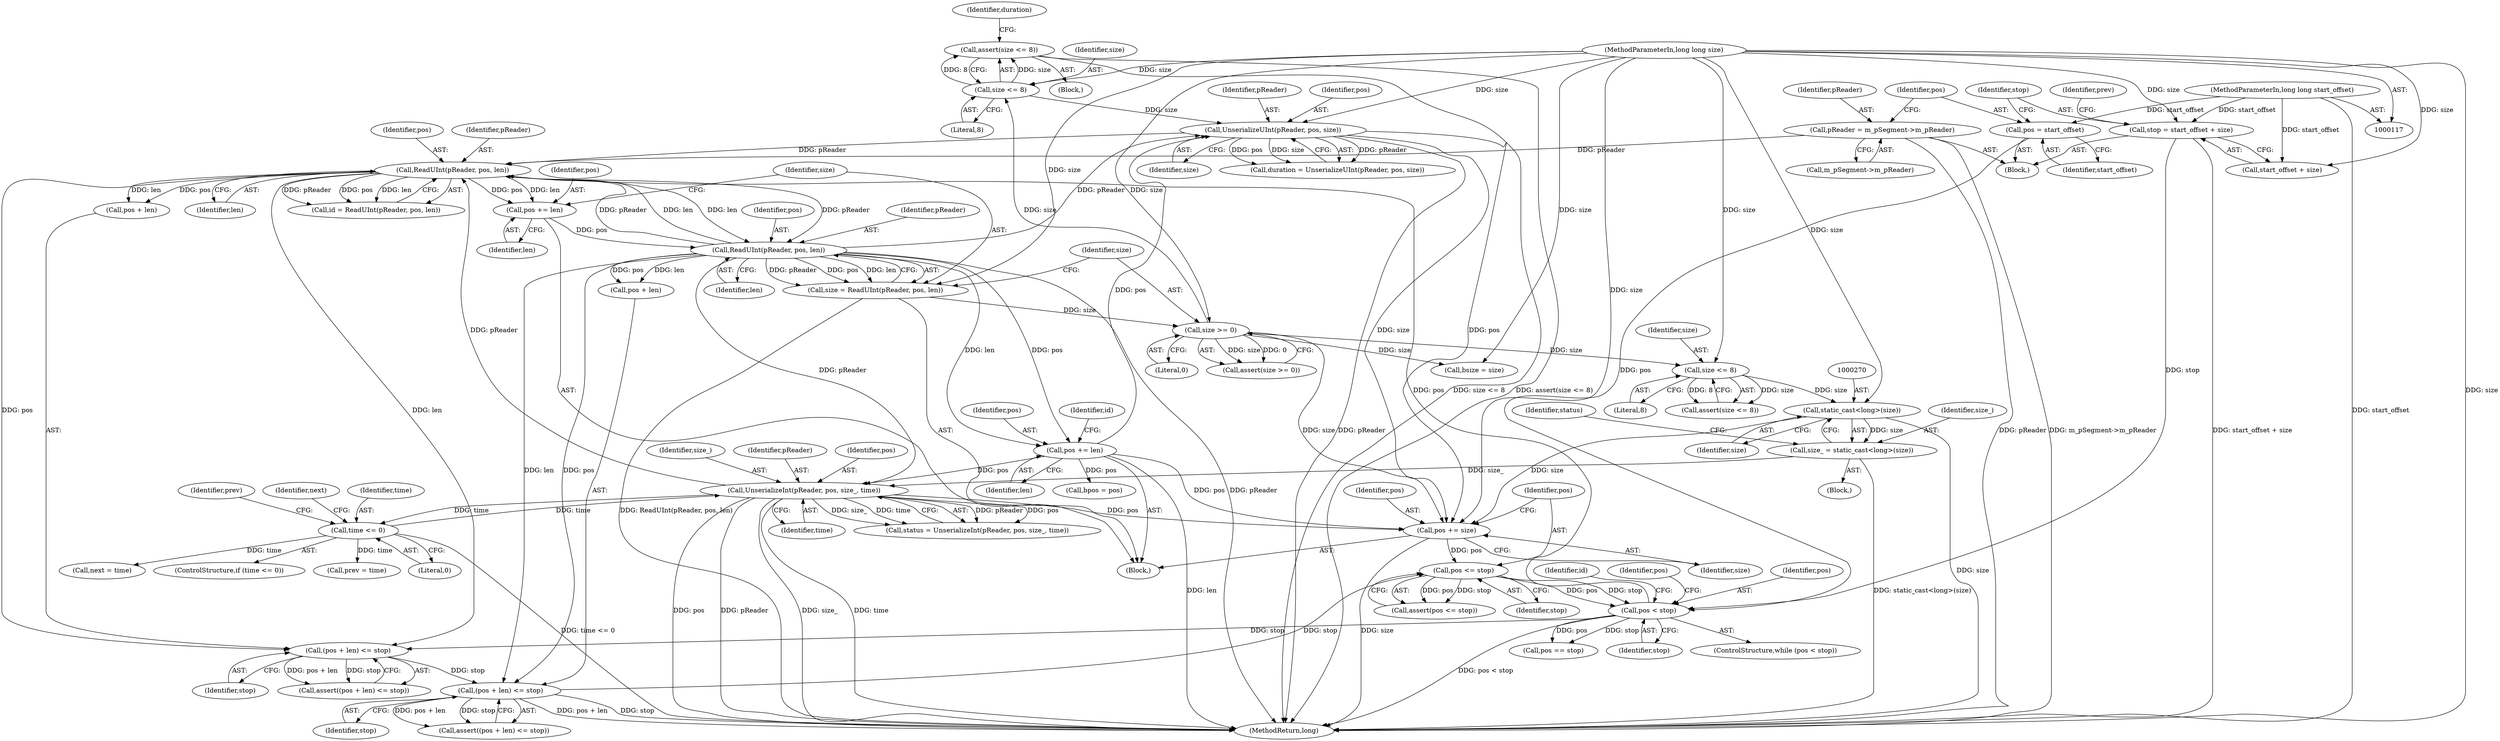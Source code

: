 digraph "1_Android_04839626ed859623901ebd3a5fd483982186b59d_20@API" {
"1000242" [label="(Call,assert(size <= 8))"];
"1000243" [label="(Call,size <= 8)"];
"1000208" [label="(Call,size >= 0)"];
"1000201" [label="(Call,size = ReadUInt(pReader, pos, len))"];
"1000203" [label="(Call,ReadUInt(pReader, pos, len))"];
"1000183" [label="(Call,ReadUInt(pReader, pos, len))"];
"1000276" [label="(Call,UnserializeInt(pReader, pos, size_, time))"];
"1000217" [label="(Call,pos += len)"];
"1000267" [label="(Call,size_ = static_cast<long>(size))"];
"1000269" [label="(Call,static_cast<long>(size))"];
"1000263" [label="(Call,size <= 8)"];
"1000119" [label="(MethodParameterIn,long long size)"];
"1000293" [label="(Call,time <= 0)"];
"1000136" [label="(Call,pReader = m_pSegment->m_pReader)"];
"1000248" [label="(Call,UnserializeUInt(pReader, pos, size))"];
"1000175" [label="(Call,pos < stop)"];
"1000142" [label="(Call,pos = start_offset)"];
"1000118" [label="(MethodParameterIn,long long start_offset)"];
"1000307" [label="(Call,pos <= stop)"];
"1000303" [label="(Call,pos += size)"];
"1000212" [label="(Call,(pos + len) <= stop)"];
"1000192" [label="(Call,(pos + len) <= stop)"];
"1000146" [label="(Call,stop = start_offset + size)"];
"1000197" [label="(Call,pos += len)"];
"1000147" [label="(Identifier,stop)"];
"1000203" [label="(Call,ReadUInt(pReader, pos, len))"];
"1000312" [label="(Identifier,pos)"];
"1000246" [label="(Call,duration = UnserializeUInt(pReader, pos, size))"];
"1000248" [label="(Call,UnserializeUInt(pReader, pos, size))"];
"1000142" [label="(Call,pos = start_offset)"];
"1000292" [label="(ControlStructure,if (time <= 0))"];
"1000296" [label="(Call,prev = time)"];
"1000262" [label="(Call,assert(size <= 8))"];
"1000204" [label="(Identifier,pReader)"];
"1000192" [label="(Call,(pos + len) <= stop)"];
"1000213" [label="(Call,pos + len)"];
"1000243" [label="(Call,size <= 8)"];
"1000280" [label="(Identifier,time)"];
"1000309" [label="(Identifier,stop)"];
"1000245" [label="(Literal,8)"];
"1000263" [label="(Call,size <= 8)"];
"1000271" [label="(Identifier,size)"];
"1000276" [label="(Call,UnserializeInt(pReader, pos, size_, time))"];
"1000269" [label="(Call,static_cast<long>(size))"];
"1000268" [label="(Identifier,size_)"];
"1000295" [label="(Literal,0)"];
"1000196" [label="(Identifier,stop)"];
"1000136" [label="(Call,pReader = m_pSegment->m_pReader)"];
"1000183" [label="(Call,ReadUInt(pReader, pos, len))"];
"1000176" [label="(Identifier,pos)"];
"1000206" [label="(Identifier,len)"];
"1000300" [label="(Call,next = time)"];
"1000207" [label="(Call,assert(size >= 0))"];
"1000138" [label="(Call,m_pSegment->m_pReader)"];
"1000277" [label="(Identifier,pReader)"];
"1000244" [label="(Identifier,size)"];
"1000305" [label="(Identifier,size)"];
"1000251" [label="(Identifier,size)"];
"1000153" [label="(Identifier,prev)"];
"1000279" [label="(Identifier,size_)"];
"1000144" [label="(Identifier,start_offset)"];
"1000199" [label="(Identifier,len)"];
"1000119" [label="(MethodParameterIn,long long size)"];
"1000230" [label="(Call,bpos = pos)"];
"1000177" [label="(Identifier,stop)"];
"1000307" [label="(Call,pos <= stop)"];
"1000217" [label="(Call,pos += len)"];
"1000249" [label="(Identifier,pReader)"];
"1000303" [label="(Call,pos += size)"];
"1000181" [label="(Call,id = ReadUInt(pReader, pos, len))"];
"1000267" [label="(Call,size_ = static_cast<long>(size))"];
"1000174" [label="(ControlStructure,while (pos < stop))"];
"1000218" [label="(Identifier,pos)"];
"1000191" [label="(Call,assert((pos + len) <= stop))"];
"1000210" [label="(Literal,0)"];
"1000219" [label="(Identifier,len)"];
"1000202" [label="(Identifier,size)"];
"1000137" [label="(Identifier,pReader)"];
"1000175" [label="(Call,pos < stop)"];
"1000148" [label="(Call,start_offset + size)"];
"1000250" [label="(Identifier,pos)"];
"1000297" [label="(Identifier,prev)"];
"1000222" [label="(Identifier,id)"];
"1000301" [label="(Identifier,next)"];
"1000198" [label="(Identifier,pos)"];
"1000184" [label="(Identifier,pReader)"];
"1000146" [label="(Call,stop = start_offset + size)"];
"1000208" [label="(Call,size >= 0)"];
"1000182" [label="(Identifier,id)"];
"1000211" [label="(Call,assert((pos + len) <= stop))"];
"1000306" [label="(Call,assert(pos <= stop))"];
"1000209" [label="(Identifier,size)"];
"1000121" [label="(Block,)"];
"1000118" [label="(MethodParameterIn,long long start_offset)"];
"1000275" [label="(Identifier,status)"];
"1000193" [label="(Call,pos + len)"];
"1000186" [label="(Identifier,len)"];
"1000197" [label="(Call,pos += len)"];
"1000264" [label="(Identifier,size)"];
"1000178" [label="(Block,)"];
"1000205" [label="(Identifier,pos)"];
"1000278" [label="(Identifier,pos)"];
"1000216" [label="(Identifier,stop)"];
"1000233" [label="(Call,bsize = size)"];
"1000143" [label="(Identifier,pos)"];
"1000379" [label="(MethodReturn,long)"];
"1000185" [label="(Identifier,pos)"];
"1000242" [label="(Call,assert(size <= 8))"];
"1000201" [label="(Call,size = ReadUInt(pReader, pos, len))"];
"1000265" [label="(Literal,8)"];
"1000241" [label="(Block,)"];
"1000274" [label="(Call,status = UnserializeInt(pReader, pos, size_, time))"];
"1000294" [label="(Identifier,time)"];
"1000293" [label="(Call,time <= 0)"];
"1000212" [label="(Call,(pos + len) <= stop)"];
"1000308" [label="(Identifier,pos)"];
"1000304" [label="(Identifier,pos)"];
"1000261" [label="(Block,)"];
"1000247" [label="(Identifier,duration)"];
"1000311" [label="(Call,pos == stop)"];
"1000242" -> "1000241"  [label="AST: "];
"1000242" -> "1000243"  [label="CFG: "];
"1000243" -> "1000242"  [label="AST: "];
"1000247" -> "1000242"  [label="CFG: "];
"1000242" -> "1000379"  [label="DDG: assert(size <= 8)"];
"1000242" -> "1000379"  [label="DDG: size <= 8"];
"1000243" -> "1000242"  [label="DDG: size"];
"1000243" -> "1000242"  [label="DDG: 8"];
"1000243" -> "1000245"  [label="CFG: "];
"1000244" -> "1000243"  [label="AST: "];
"1000245" -> "1000243"  [label="AST: "];
"1000208" -> "1000243"  [label="DDG: size"];
"1000119" -> "1000243"  [label="DDG: size"];
"1000243" -> "1000248"  [label="DDG: size"];
"1000208" -> "1000207"  [label="AST: "];
"1000208" -> "1000210"  [label="CFG: "];
"1000209" -> "1000208"  [label="AST: "];
"1000210" -> "1000208"  [label="AST: "];
"1000207" -> "1000208"  [label="CFG: "];
"1000208" -> "1000207"  [label="DDG: size"];
"1000208" -> "1000207"  [label="DDG: 0"];
"1000201" -> "1000208"  [label="DDG: size"];
"1000119" -> "1000208"  [label="DDG: size"];
"1000208" -> "1000233"  [label="DDG: size"];
"1000208" -> "1000263"  [label="DDG: size"];
"1000208" -> "1000303"  [label="DDG: size"];
"1000201" -> "1000178"  [label="AST: "];
"1000201" -> "1000203"  [label="CFG: "];
"1000202" -> "1000201"  [label="AST: "];
"1000203" -> "1000201"  [label="AST: "];
"1000209" -> "1000201"  [label="CFG: "];
"1000201" -> "1000379"  [label="DDG: ReadUInt(pReader, pos, len)"];
"1000203" -> "1000201"  [label="DDG: pReader"];
"1000203" -> "1000201"  [label="DDG: pos"];
"1000203" -> "1000201"  [label="DDG: len"];
"1000119" -> "1000201"  [label="DDG: size"];
"1000203" -> "1000206"  [label="CFG: "];
"1000204" -> "1000203"  [label="AST: "];
"1000205" -> "1000203"  [label="AST: "];
"1000206" -> "1000203"  [label="AST: "];
"1000203" -> "1000379"  [label="DDG: pReader"];
"1000203" -> "1000183"  [label="DDG: pReader"];
"1000203" -> "1000183"  [label="DDG: len"];
"1000183" -> "1000203"  [label="DDG: pReader"];
"1000183" -> "1000203"  [label="DDG: len"];
"1000197" -> "1000203"  [label="DDG: pos"];
"1000203" -> "1000212"  [label="DDG: pos"];
"1000203" -> "1000212"  [label="DDG: len"];
"1000203" -> "1000213"  [label="DDG: pos"];
"1000203" -> "1000213"  [label="DDG: len"];
"1000203" -> "1000217"  [label="DDG: len"];
"1000203" -> "1000217"  [label="DDG: pos"];
"1000203" -> "1000248"  [label="DDG: pReader"];
"1000203" -> "1000276"  [label="DDG: pReader"];
"1000183" -> "1000181"  [label="AST: "];
"1000183" -> "1000186"  [label="CFG: "];
"1000184" -> "1000183"  [label="AST: "];
"1000185" -> "1000183"  [label="AST: "];
"1000186" -> "1000183"  [label="AST: "];
"1000181" -> "1000183"  [label="CFG: "];
"1000183" -> "1000181"  [label="DDG: pReader"];
"1000183" -> "1000181"  [label="DDG: pos"];
"1000183" -> "1000181"  [label="DDG: len"];
"1000276" -> "1000183"  [label="DDG: pReader"];
"1000136" -> "1000183"  [label="DDG: pReader"];
"1000248" -> "1000183"  [label="DDG: pReader"];
"1000175" -> "1000183"  [label="DDG: pos"];
"1000183" -> "1000192"  [label="DDG: pos"];
"1000183" -> "1000192"  [label="DDG: len"];
"1000183" -> "1000193"  [label="DDG: pos"];
"1000183" -> "1000193"  [label="DDG: len"];
"1000183" -> "1000197"  [label="DDG: len"];
"1000183" -> "1000197"  [label="DDG: pos"];
"1000276" -> "1000274"  [label="AST: "];
"1000276" -> "1000280"  [label="CFG: "];
"1000277" -> "1000276"  [label="AST: "];
"1000278" -> "1000276"  [label="AST: "];
"1000279" -> "1000276"  [label="AST: "];
"1000280" -> "1000276"  [label="AST: "];
"1000274" -> "1000276"  [label="CFG: "];
"1000276" -> "1000379"  [label="DDG: time"];
"1000276" -> "1000379"  [label="DDG: pos"];
"1000276" -> "1000379"  [label="DDG: pReader"];
"1000276" -> "1000379"  [label="DDG: size_"];
"1000276" -> "1000274"  [label="DDG: pReader"];
"1000276" -> "1000274"  [label="DDG: pos"];
"1000276" -> "1000274"  [label="DDG: size_"];
"1000276" -> "1000274"  [label="DDG: time"];
"1000217" -> "1000276"  [label="DDG: pos"];
"1000267" -> "1000276"  [label="DDG: size_"];
"1000293" -> "1000276"  [label="DDG: time"];
"1000276" -> "1000293"  [label="DDG: time"];
"1000276" -> "1000303"  [label="DDG: pos"];
"1000217" -> "1000178"  [label="AST: "];
"1000217" -> "1000219"  [label="CFG: "];
"1000218" -> "1000217"  [label="AST: "];
"1000219" -> "1000217"  [label="AST: "];
"1000222" -> "1000217"  [label="CFG: "];
"1000217" -> "1000379"  [label="DDG: len"];
"1000217" -> "1000230"  [label="DDG: pos"];
"1000217" -> "1000248"  [label="DDG: pos"];
"1000217" -> "1000303"  [label="DDG: pos"];
"1000267" -> "1000261"  [label="AST: "];
"1000267" -> "1000269"  [label="CFG: "];
"1000268" -> "1000267"  [label="AST: "];
"1000269" -> "1000267"  [label="AST: "];
"1000275" -> "1000267"  [label="CFG: "];
"1000267" -> "1000379"  [label="DDG: static_cast<long>(size)"];
"1000269" -> "1000267"  [label="DDG: size"];
"1000269" -> "1000271"  [label="CFG: "];
"1000270" -> "1000269"  [label="AST: "];
"1000271" -> "1000269"  [label="AST: "];
"1000269" -> "1000379"  [label="DDG: size"];
"1000263" -> "1000269"  [label="DDG: size"];
"1000119" -> "1000269"  [label="DDG: size"];
"1000269" -> "1000303"  [label="DDG: size"];
"1000263" -> "1000262"  [label="AST: "];
"1000263" -> "1000265"  [label="CFG: "];
"1000264" -> "1000263"  [label="AST: "];
"1000265" -> "1000263"  [label="AST: "];
"1000262" -> "1000263"  [label="CFG: "];
"1000263" -> "1000262"  [label="DDG: size"];
"1000263" -> "1000262"  [label="DDG: 8"];
"1000119" -> "1000263"  [label="DDG: size"];
"1000119" -> "1000117"  [label="AST: "];
"1000119" -> "1000379"  [label="DDG: size"];
"1000119" -> "1000146"  [label="DDG: size"];
"1000119" -> "1000148"  [label="DDG: size"];
"1000119" -> "1000233"  [label="DDG: size"];
"1000119" -> "1000248"  [label="DDG: size"];
"1000119" -> "1000303"  [label="DDG: size"];
"1000293" -> "1000292"  [label="AST: "];
"1000293" -> "1000295"  [label="CFG: "];
"1000294" -> "1000293"  [label="AST: "];
"1000295" -> "1000293"  [label="AST: "];
"1000297" -> "1000293"  [label="CFG: "];
"1000301" -> "1000293"  [label="CFG: "];
"1000293" -> "1000379"  [label="DDG: time <= 0"];
"1000293" -> "1000296"  [label="DDG: time"];
"1000293" -> "1000300"  [label="DDG: time"];
"1000136" -> "1000121"  [label="AST: "];
"1000136" -> "1000138"  [label="CFG: "];
"1000137" -> "1000136"  [label="AST: "];
"1000138" -> "1000136"  [label="AST: "];
"1000143" -> "1000136"  [label="CFG: "];
"1000136" -> "1000379"  [label="DDG: m_pSegment->m_pReader"];
"1000136" -> "1000379"  [label="DDG: pReader"];
"1000248" -> "1000246"  [label="AST: "];
"1000248" -> "1000251"  [label="CFG: "];
"1000249" -> "1000248"  [label="AST: "];
"1000250" -> "1000248"  [label="AST: "];
"1000251" -> "1000248"  [label="AST: "];
"1000246" -> "1000248"  [label="CFG: "];
"1000248" -> "1000379"  [label="DDG: pReader"];
"1000248" -> "1000246"  [label="DDG: pReader"];
"1000248" -> "1000246"  [label="DDG: pos"];
"1000248" -> "1000246"  [label="DDG: size"];
"1000248" -> "1000303"  [label="DDG: size"];
"1000248" -> "1000303"  [label="DDG: pos"];
"1000175" -> "1000174"  [label="AST: "];
"1000175" -> "1000177"  [label="CFG: "];
"1000176" -> "1000175"  [label="AST: "];
"1000177" -> "1000175"  [label="AST: "];
"1000182" -> "1000175"  [label="CFG: "];
"1000312" -> "1000175"  [label="CFG: "];
"1000175" -> "1000379"  [label="DDG: pos < stop"];
"1000142" -> "1000175"  [label="DDG: pos"];
"1000307" -> "1000175"  [label="DDG: pos"];
"1000307" -> "1000175"  [label="DDG: stop"];
"1000146" -> "1000175"  [label="DDG: stop"];
"1000175" -> "1000192"  [label="DDG: stop"];
"1000175" -> "1000311"  [label="DDG: pos"];
"1000175" -> "1000311"  [label="DDG: stop"];
"1000142" -> "1000121"  [label="AST: "];
"1000142" -> "1000144"  [label="CFG: "];
"1000143" -> "1000142"  [label="AST: "];
"1000144" -> "1000142"  [label="AST: "];
"1000147" -> "1000142"  [label="CFG: "];
"1000118" -> "1000142"  [label="DDG: start_offset"];
"1000118" -> "1000117"  [label="AST: "];
"1000118" -> "1000379"  [label="DDG: start_offset"];
"1000118" -> "1000146"  [label="DDG: start_offset"];
"1000118" -> "1000148"  [label="DDG: start_offset"];
"1000307" -> "1000306"  [label="AST: "];
"1000307" -> "1000309"  [label="CFG: "];
"1000308" -> "1000307"  [label="AST: "];
"1000309" -> "1000307"  [label="AST: "];
"1000306" -> "1000307"  [label="CFG: "];
"1000307" -> "1000306"  [label="DDG: pos"];
"1000307" -> "1000306"  [label="DDG: stop"];
"1000303" -> "1000307"  [label="DDG: pos"];
"1000212" -> "1000307"  [label="DDG: stop"];
"1000303" -> "1000178"  [label="AST: "];
"1000303" -> "1000305"  [label="CFG: "];
"1000304" -> "1000303"  [label="AST: "];
"1000305" -> "1000303"  [label="AST: "];
"1000308" -> "1000303"  [label="CFG: "];
"1000303" -> "1000379"  [label="DDG: size"];
"1000212" -> "1000211"  [label="AST: "];
"1000212" -> "1000216"  [label="CFG: "];
"1000213" -> "1000212"  [label="AST: "];
"1000216" -> "1000212"  [label="AST: "];
"1000211" -> "1000212"  [label="CFG: "];
"1000212" -> "1000379"  [label="DDG: stop"];
"1000212" -> "1000379"  [label="DDG: pos + len"];
"1000212" -> "1000211"  [label="DDG: pos + len"];
"1000212" -> "1000211"  [label="DDG: stop"];
"1000192" -> "1000212"  [label="DDG: stop"];
"1000192" -> "1000191"  [label="AST: "];
"1000192" -> "1000196"  [label="CFG: "];
"1000193" -> "1000192"  [label="AST: "];
"1000196" -> "1000192"  [label="AST: "];
"1000191" -> "1000192"  [label="CFG: "];
"1000192" -> "1000191"  [label="DDG: pos + len"];
"1000192" -> "1000191"  [label="DDG: stop"];
"1000146" -> "1000121"  [label="AST: "];
"1000146" -> "1000148"  [label="CFG: "];
"1000147" -> "1000146"  [label="AST: "];
"1000148" -> "1000146"  [label="AST: "];
"1000153" -> "1000146"  [label="CFG: "];
"1000146" -> "1000379"  [label="DDG: start_offset + size"];
"1000197" -> "1000178"  [label="AST: "];
"1000197" -> "1000199"  [label="CFG: "];
"1000198" -> "1000197"  [label="AST: "];
"1000199" -> "1000197"  [label="AST: "];
"1000202" -> "1000197"  [label="CFG: "];
}
